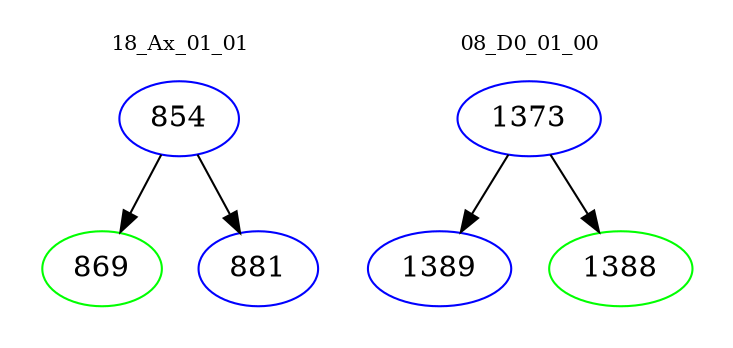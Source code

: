 digraph{
subgraph cluster_0 {
color = white
label = "18_Ax_01_01";
fontsize=10;
T0_854 [label="854", color="blue"]
T0_854 -> T0_869 [color="black"]
T0_869 [label="869", color="green"]
T0_854 -> T0_881 [color="black"]
T0_881 [label="881", color="blue"]
}
subgraph cluster_1 {
color = white
label = "08_D0_01_00";
fontsize=10;
T1_1373 [label="1373", color="blue"]
T1_1373 -> T1_1389 [color="black"]
T1_1389 [label="1389", color="blue"]
T1_1373 -> T1_1388 [color="black"]
T1_1388 [label="1388", color="green"]
}
}

